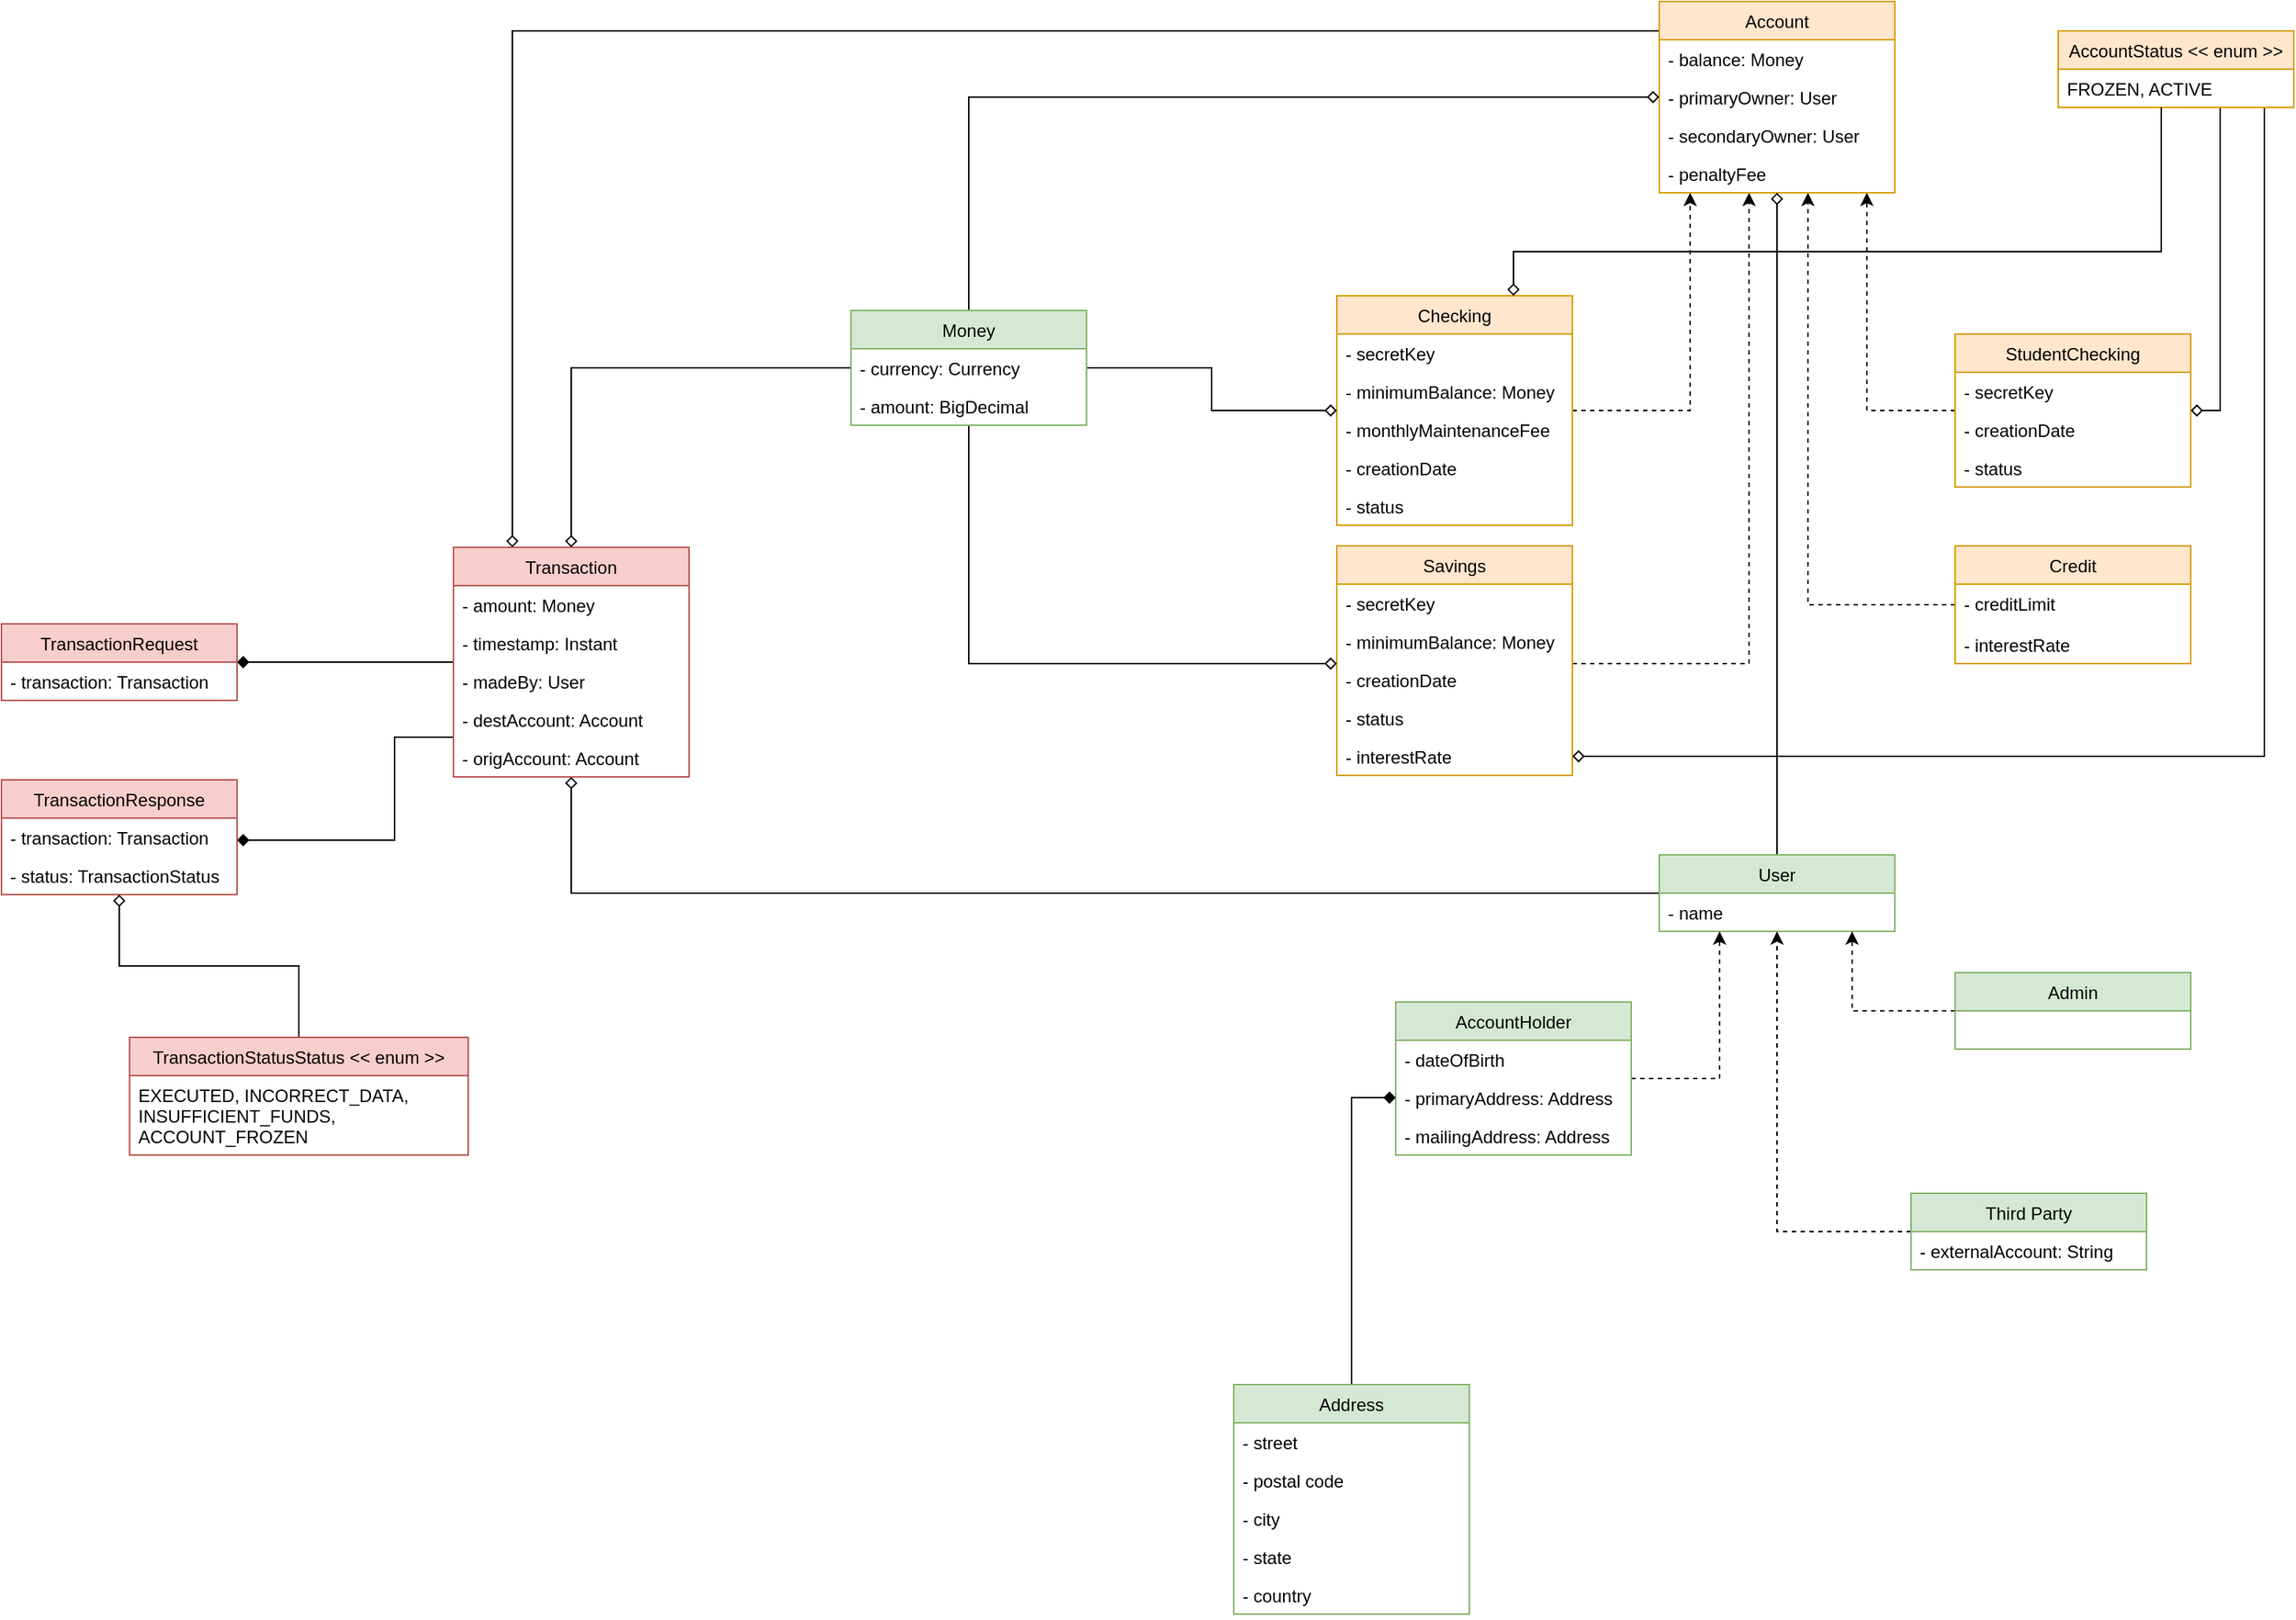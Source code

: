 <mxfile version="20.2.8" type="device"><diagram id="Sgf1eEQoOjnaAbqmSDl3" name="Página-1"><mxGraphModel dx="2626" dy="1212" grid="1" gridSize="10" guides="1" tooltips="1" connect="1" arrows="1" fold="1" page="1" pageScale="1" pageWidth="827" pageHeight="1169" math="0" shadow="0"><root><mxCell id="0"/><mxCell id="1" parent="0"/><mxCell id="IOCd3JjTxtFxD8QaHJHm-75" style="edgeStyle=orthogonalEdgeStyle;rounded=0;orthogonalLoop=1;jettySize=auto;html=1;dashed=1;" parent="1" source="IOCd3JjTxtFxD8QaHJHm-8" target="IOCd3JjTxtFxD8QaHJHm-67" edge="1"><mxGeometry relative="1" as="geometry"><Array as="points"><mxPoint x="320" y="308"/></Array></mxGeometry></mxCell><mxCell id="IOCd3JjTxtFxD8QaHJHm-8" value="Checking" style="swimlane;fontStyle=0;childLayout=stackLayout;horizontal=1;startSize=26;fillColor=#ffe6cc;horizontalStack=0;resizeParent=1;resizeParentMax=0;resizeLast=0;collapsible=1;marginBottom=0;strokeColor=#d79b00;" parent="1" vertex="1"><mxGeometry x="80" y="230" width="160" height="156" as="geometry"/></mxCell><mxCell id="IOCd3JjTxtFxD8QaHJHm-10" value="- secretKey" style="text;strokeColor=none;fillColor=none;align=left;verticalAlign=top;spacingLeft=4;spacingRight=4;overflow=hidden;rotatable=0;points=[[0,0.5],[1,0.5]];portConstraint=eastwest;" parent="IOCd3JjTxtFxD8QaHJHm-8" vertex="1"><mxGeometry y="26" width="160" height="26" as="geometry"/></mxCell><mxCell id="IOCd3JjTxtFxD8QaHJHm-25" value="- minimumBalance: Money" style="text;strokeColor=none;fillColor=none;align=left;verticalAlign=top;spacingLeft=4;spacingRight=4;overflow=hidden;rotatable=0;points=[[0,0.5],[1,0.5]];portConstraint=eastwest;" parent="IOCd3JjTxtFxD8QaHJHm-8" vertex="1"><mxGeometry y="52" width="160" height="26" as="geometry"/></mxCell><mxCell id="IOCd3JjTxtFxD8QaHJHm-27" value="- monthlyMaintenanceFee" style="text;strokeColor=none;fillColor=none;align=left;verticalAlign=top;spacingLeft=4;spacingRight=4;overflow=hidden;rotatable=0;points=[[0,0.5],[1,0.5]];portConstraint=eastwest;" parent="IOCd3JjTxtFxD8QaHJHm-8" vertex="1"><mxGeometry y="78" width="160" height="26" as="geometry"/></mxCell><mxCell id="IOCd3JjTxtFxD8QaHJHm-28" value="- creationDate" style="text;strokeColor=none;fillColor=none;align=left;verticalAlign=top;spacingLeft=4;spacingRight=4;overflow=hidden;rotatable=0;points=[[0,0.5],[1,0.5]];portConstraint=eastwest;" parent="IOCd3JjTxtFxD8QaHJHm-8" vertex="1"><mxGeometry y="104" width="160" height="26" as="geometry"/></mxCell><mxCell id="IOCd3JjTxtFxD8QaHJHm-29" value="- status" style="text;strokeColor=none;fillColor=none;align=left;verticalAlign=top;spacingLeft=4;spacingRight=4;overflow=hidden;rotatable=0;points=[[0,0.5],[1,0.5]];portConstraint=eastwest;" parent="IOCd3JjTxtFxD8QaHJHm-8" vertex="1"><mxGeometry y="130" width="160" height="26" as="geometry"/></mxCell><mxCell id="IOCd3JjTxtFxD8QaHJHm-78" style="edgeStyle=orthogonalEdgeStyle;rounded=0;orthogonalLoop=1;jettySize=auto;html=1;dashed=1;" parent="1" source="IOCd3JjTxtFxD8QaHJHm-30" target="IOCd3JjTxtFxD8QaHJHm-67" edge="1"><mxGeometry relative="1" as="geometry"><Array as="points"><mxPoint x="440" y="308"/></Array></mxGeometry></mxCell><mxCell id="IOCd3JjTxtFxD8QaHJHm-30" value="StudentChecking" style="swimlane;fontStyle=0;childLayout=stackLayout;horizontal=1;startSize=26;fillColor=#ffe6cc;horizontalStack=0;resizeParent=1;resizeParentMax=0;resizeLast=0;collapsible=1;marginBottom=0;strokeColor=#d79b00;" parent="1" vertex="1"><mxGeometry x="500" y="256" width="160" height="104" as="geometry"/></mxCell><mxCell id="IOCd3JjTxtFxD8QaHJHm-32" value="- secretKey" style="text;strokeColor=none;fillColor=none;align=left;verticalAlign=top;spacingLeft=4;spacingRight=4;overflow=hidden;rotatable=0;points=[[0,0.5],[1,0.5]];portConstraint=eastwest;" parent="IOCd3JjTxtFxD8QaHJHm-30" vertex="1"><mxGeometry y="26" width="160" height="26" as="geometry"/></mxCell><mxCell id="IOCd3JjTxtFxD8QaHJHm-38" value="- creationDate" style="text;strokeColor=none;fillColor=none;align=left;verticalAlign=top;spacingLeft=4;spacingRight=4;overflow=hidden;rotatable=0;points=[[0,0.5],[1,0.5]];portConstraint=eastwest;" parent="IOCd3JjTxtFxD8QaHJHm-30" vertex="1"><mxGeometry y="52" width="160" height="26" as="geometry"/></mxCell><mxCell id="IOCd3JjTxtFxD8QaHJHm-39" value="- status" style="text;strokeColor=none;fillColor=none;align=left;verticalAlign=top;spacingLeft=4;spacingRight=4;overflow=hidden;rotatable=0;points=[[0,0.5],[1,0.5]];portConstraint=eastwest;" parent="IOCd3JjTxtFxD8QaHJHm-30" vertex="1"><mxGeometry y="78" width="160" height="26" as="geometry"/></mxCell><mxCell id="IOCd3JjTxtFxD8QaHJHm-76" style="edgeStyle=orthogonalEdgeStyle;rounded=0;orthogonalLoop=1;jettySize=auto;html=1;dashed=1;" parent="1" source="IOCd3JjTxtFxD8QaHJHm-48" target="IOCd3JjTxtFxD8QaHJHm-67" edge="1"><mxGeometry relative="1" as="geometry"><Array as="points"><mxPoint x="360" y="480"/></Array></mxGeometry></mxCell><mxCell id="IOCd3JjTxtFxD8QaHJHm-48" value="Savings" style="swimlane;fontStyle=0;childLayout=stackLayout;horizontal=1;startSize=26;fillColor=#ffe6cc;horizontalStack=0;resizeParent=1;resizeParentMax=0;resizeLast=0;collapsible=1;marginBottom=0;strokeColor=#d79b00;" parent="1" vertex="1"><mxGeometry x="80" y="400" width="160" height="156" as="geometry"/></mxCell><mxCell id="IOCd3JjTxtFxD8QaHJHm-50" value="- secretKey" style="text;strokeColor=none;fillColor=none;align=left;verticalAlign=top;spacingLeft=4;spacingRight=4;overflow=hidden;rotatable=0;points=[[0,0.5],[1,0.5]];portConstraint=eastwest;" parent="IOCd3JjTxtFxD8QaHJHm-48" vertex="1"><mxGeometry y="26" width="160" height="26" as="geometry"/></mxCell><mxCell id="IOCd3JjTxtFxD8QaHJHm-53" value="- minimumBalance: Money" style="text;strokeColor=none;fillColor=none;align=left;verticalAlign=top;spacingLeft=4;spacingRight=4;overflow=hidden;rotatable=0;points=[[0,0.5],[1,0.5]];portConstraint=eastwest;" parent="IOCd3JjTxtFxD8QaHJHm-48" vertex="1"><mxGeometry y="52" width="160" height="26" as="geometry"/></mxCell><mxCell id="IOCd3JjTxtFxD8QaHJHm-56" value="- creationDate" style="text;strokeColor=none;fillColor=none;align=left;verticalAlign=top;spacingLeft=4;spacingRight=4;overflow=hidden;rotatable=0;points=[[0,0.5],[1,0.5]];portConstraint=eastwest;" parent="IOCd3JjTxtFxD8QaHJHm-48" vertex="1"><mxGeometry y="78" width="160" height="26" as="geometry"/></mxCell><mxCell id="IOCd3JjTxtFxD8QaHJHm-57" value="- status" style="text;strokeColor=none;fillColor=none;align=left;verticalAlign=top;spacingLeft=4;spacingRight=4;overflow=hidden;rotatable=0;points=[[0,0.5],[1,0.5]];portConstraint=eastwest;" parent="IOCd3JjTxtFxD8QaHJHm-48" vertex="1"><mxGeometry y="104" width="160" height="26" as="geometry"/></mxCell><mxCell id="IOCd3JjTxtFxD8QaHJHm-58" value="- interestRate" style="text;strokeColor=none;fillColor=none;align=left;verticalAlign=top;spacingLeft=4;spacingRight=4;overflow=hidden;rotatable=0;points=[[0,0.5],[1,0.5]];portConstraint=eastwest;" parent="IOCd3JjTxtFxD8QaHJHm-48" vertex="1"><mxGeometry y="130" width="160" height="26" as="geometry"/></mxCell><mxCell id="IOCd3JjTxtFxD8QaHJHm-77" style="edgeStyle=orthogonalEdgeStyle;rounded=0;orthogonalLoop=1;jettySize=auto;html=1;dashed=1;" parent="1" source="IOCd3JjTxtFxD8QaHJHm-59" target="IOCd3JjTxtFxD8QaHJHm-67" edge="1"><mxGeometry relative="1" as="geometry"><Array as="points"><mxPoint x="400" y="440"/></Array></mxGeometry></mxCell><mxCell id="IOCd3JjTxtFxD8QaHJHm-59" value="Credit" style="swimlane;fontStyle=0;childLayout=stackLayout;horizontal=1;startSize=26;fillColor=#ffe6cc;horizontalStack=0;resizeParent=1;resizeParentMax=0;resizeLast=0;collapsible=1;marginBottom=0;strokeColor=#d79b00;" parent="1" vertex="1"><mxGeometry x="500" y="400" width="160" height="80" as="geometry"/></mxCell><mxCell id="IOCd3JjTxtFxD8QaHJHm-65" value="- creditLimit" style="text;strokeColor=none;fillColor=none;align=left;verticalAlign=top;spacingLeft=4;spacingRight=4;overflow=hidden;rotatable=0;points=[[0,0.5],[1,0.5]];portConstraint=eastwest;" parent="IOCd3JjTxtFxD8QaHJHm-59" vertex="1"><mxGeometry y="26" width="160" height="28" as="geometry"/></mxCell><mxCell id="IOCd3JjTxtFxD8QaHJHm-66" value="- interestRate" style="text;strokeColor=none;fillColor=none;align=left;verticalAlign=top;spacingLeft=4;spacingRight=4;overflow=hidden;rotatable=0;points=[[0,0.5],[1,0.5]];portConstraint=eastwest;" parent="IOCd3JjTxtFxD8QaHJHm-59" vertex="1"><mxGeometry y="54" width="160" height="26" as="geometry"/></mxCell><mxCell id="IOCd3JjTxtFxD8QaHJHm-125" style="edgeStyle=orthogonalEdgeStyle;rounded=0;orthogonalLoop=1;jettySize=auto;html=1;entryX=0.25;entryY=0;entryDx=0;entryDy=0;endArrow=diamond;endFill=0;" parent="1" source="IOCd3JjTxtFxD8QaHJHm-67" target="IOCd3JjTxtFxD8QaHJHm-116" edge="1"><mxGeometry relative="1" as="geometry"><Array as="points"><mxPoint x="-480" y="50"/></Array></mxGeometry></mxCell><mxCell id="IOCd3JjTxtFxD8QaHJHm-67" value="Account" style="swimlane;fontStyle=0;childLayout=stackLayout;horizontal=1;startSize=26;fillColor=#ffe6cc;horizontalStack=0;resizeParent=1;resizeParentMax=0;resizeLast=0;collapsible=1;marginBottom=0;strokeColor=#d79b00;" parent="1" vertex="1"><mxGeometry x="299" y="30" width="160" height="130" as="geometry"/></mxCell><mxCell id="IOCd3JjTxtFxD8QaHJHm-68" value="- balance: Money" style="text;strokeColor=none;fillColor=none;align=left;verticalAlign=top;spacingLeft=4;spacingRight=4;overflow=hidden;rotatable=0;points=[[0,0.5],[1,0.5]];portConstraint=eastwest;" parent="IOCd3JjTxtFxD8QaHJHm-67" vertex="1"><mxGeometry y="26" width="160" height="26" as="geometry"/></mxCell><mxCell id="IOCd3JjTxtFxD8QaHJHm-69" value="- primaryOwner: User" style="text;strokeColor=none;fillColor=none;align=left;verticalAlign=top;spacingLeft=4;spacingRight=4;overflow=hidden;rotatable=0;points=[[0,0.5],[1,0.5]];portConstraint=eastwest;" parent="IOCd3JjTxtFxD8QaHJHm-67" vertex="1"><mxGeometry y="52" width="160" height="26" as="geometry"/></mxCell><mxCell id="IOCd3JjTxtFxD8QaHJHm-70" value="- secondaryOwner: User" style="text;strokeColor=none;fillColor=none;align=left;verticalAlign=top;spacingLeft=4;spacingRight=4;overflow=hidden;rotatable=0;points=[[0,0.5],[1,0.5]];portConstraint=eastwest;" parent="IOCd3JjTxtFxD8QaHJHm-67" vertex="1"><mxGeometry y="78" width="160" height="26" as="geometry"/></mxCell><mxCell id="IOCd3JjTxtFxD8QaHJHm-73" value="- penaltyFee" style="text;strokeColor=none;fillColor=none;align=left;verticalAlign=top;spacingLeft=4;spacingRight=4;overflow=hidden;rotatable=0;points=[[0,0.5],[1,0.5]];portConstraint=eastwest;" parent="IOCd3JjTxtFxD8QaHJHm-67" vertex="1"><mxGeometry y="104" width="160" height="26" as="geometry"/></mxCell><mxCell id="IOCd3JjTxtFxD8QaHJHm-107" style="edgeStyle=orthogonalEdgeStyle;rounded=0;orthogonalLoop=1;jettySize=auto;html=1;endArrow=diamond;endFill=0;" parent="1" source="IOCd3JjTxtFxD8QaHJHm-79" target="IOCd3JjTxtFxD8QaHJHm-67" edge="1"><mxGeometry relative="1" as="geometry"/></mxCell><mxCell id="IOCd3JjTxtFxD8QaHJHm-140" style="edgeStyle=orthogonalEdgeStyle;rounded=0;orthogonalLoop=1;jettySize=auto;html=1;endArrow=diamond;endFill=0;" parent="1" source="IOCd3JjTxtFxD8QaHJHm-79" target="IOCd3JjTxtFxD8QaHJHm-116" edge="1"><mxGeometry relative="1" as="geometry"/></mxCell><mxCell id="IOCd3JjTxtFxD8QaHJHm-79" value="User" style="swimlane;fontStyle=0;childLayout=stackLayout;horizontal=1;startSize=26;fillColor=#d5e8d4;horizontalStack=0;resizeParent=1;resizeParentMax=0;resizeLast=0;collapsible=1;marginBottom=0;strokeColor=#82b366;" parent="1" vertex="1"><mxGeometry x="299" y="610" width="160" height="52" as="geometry"/></mxCell><mxCell id="IOCd3JjTxtFxD8QaHJHm-87" value="- name" style="text;strokeColor=none;fillColor=none;align=left;verticalAlign=top;spacingLeft=4;spacingRight=4;overflow=hidden;rotatable=0;points=[[0,0.5],[1,0.5]];portConstraint=eastwest;" parent="IOCd3JjTxtFxD8QaHJHm-79" vertex="1"><mxGeometry y="26" width="160" height="26" as="geometry"/></mxCell><mxCell id="IOCd3JjTxtFxD8QaHJHm-96" style="edgeStyle=orthogonalEdgeStyle;rounded=0;orthogonalLoop=1;jettySize=auto;html=1;endArrow=classic;endFill=1;dashed=1;" parent="1" source="IOCd3JjTxtFxD8QaHJHm-88" target="IOCd3JjTxtFxD8QaHJHm-79" edge="1"><mxGeometry relative="1" as="geometry"><Array as="points"><mxPoint x="340" y="762"/></Array></mxGeometry></mxCell><mxCell id="IOCd3JjTxtFxD8QaHJHm-88" value="AccountHolder" style="swimlane;fontStyle=0;childLayout=stackLayout;horizontal=1;startSize=26;fillColor=#d5e8d4;horizontalStack=0;resizeParent=1;resizeParentMax=0;resizeLast=0;collapsible=1;marginBottom=0;strokeColor=#82b366;" parent="1" vertex="1"><mxGeometry x="120" y="710" width="160" height="104" as="geometry"/></mxCell><mxCell id="IOCd3JjTxtFxD8QaHJHm-89" value="- dateOfBirth" style="text;strokeColor=none;fillColor=none;align=left;verticalAlign=top;spacingLeft=4;spacingRight=4;overflow=hidden;rotatable=0;points=[[0,0.5],[1,0.5]];portConstraint=eastwest;" parent="IOCd3JjTxtFxD8QaHJHm-88" vertex="1"><mxGeometry y="26" width="160" height="26" as="geometry"/></mxCell><mxCell id="IOCd3JjTxtFxD8QaHJHm-90" value="- primaryAddress: Address" style="text;strokeColor=none;fillColor=none;align=left;verticalAlign=top;spacingLeft=4;spacingRight=4;overflow=hidden;rotatable=0;points=[[0,0.5],[1,0.5]];portConstraint=eastwest;" parent="IOCd3JjTxtFxD8QaHJHm-88" vertex="1"><mxGeometry y="52" width="160" height="26" as="geometry"/></mxCell><mxCell id="IOCd3JjTxtFxD8QaHJHm-91" value="- mailingAddress: Address" style="text;strokeColor=none;fillColor=none;align=left;verticalAlign=top;spacingLeft=4;spacingRight=4;overflow=hidden;rotatable=0;points=[[0,0.5],[1,0.5]];portConstraint=eastwest;" parent="IOCd3JjTxtFxD8QaHJHm-88" vertex="1"><mxGeometry y="78" width="160" height="26" as="geometry"/></mxCell><mxCell id="IOCd3JjTxtFxD8QaHJHm-94" style="edgeStyle=orthogonalEdgeStyle;rounded=0;orthogonalLoop=1;jettySize=auto;html=1;entryX=0;entryY=0.5;entryDx=0;entryDy=0;endArrow=diamond;endFill=1;" parent="1" source="IOCd3JjTxtFxD8QaHJHm-92" target="IOCd3JjTxtFxD8QaHJHm-90" edge="1"><mxGeometry relative="1" as="geometry"/></mxCell><mxCell id="IOCd3JjTxtFxD8QaHJHm-92" value="Address" style="swimlane;fontStyle=0;childLayout=stackLayout;horizontal=1;startSize=26;fillColor=#d5e8d4;horizontalStack=0;resizeParent=1;resizeParentMax=0;resizeLast=0;collapsible=1;marginBottom=0;strokeColor=#82b366;" parent="1" vertex="1"><mxGeometry x="10" y="970" width="160" height="156" as="geometry"/></mxCell><mxCell id="IOCd3JjTxtFxD8QaHJHm-93" value="- street" style="text;strokeColor=none;fillColor=none;align=left;verticalAlign=top;spacingLeft=4;spacingRight=4;overflow=hidden;rotatable=0;points=[[0,0.5],[1,0.5]];portConstraint=eastwest;" parent="IOCd3JjTxtFxD8QaHJHm-92" vertex="1"><mxGeometry y="26" width="160" height="26" as="geometry"/></mxCell><mxCell id="IOCd3JjTxtFxD8QaHJHm-103" value="- postal code" style="text;strokeColor=none;fillColor=none;align=left;verticalAlign=top;spacingLeft=4;spacingRight=4;overflow=hidden;rotatable=0;points=[[0,0.5],[1,0.5]];portConstraint=eastwest;" parent="IOCd3JjTxtFxD8QaHJHm-92" vertex="1"><mxGeometry y="52" width="160" height="26" as="geometry"/></mxCell><mxCell id="IOCd3JjTxtFxD8QaHJHm-104" value="- city" style="text;strokeColor=none;fillColor=none;align=left;verticalAlign=top;spacingLeft=4;spacingRight=4;overflow=hidden;rotatable=0;points=[[0,0.5],[1,0.5]];portConstraint=eastwest;" parent="IOCd3JjTxtFxD8QaHJHm-92" vertex="1"><mxGeometry y="78" width="160" height="26" as="geometry"/></mxCell><mxCell id="IOCd3JjTxtFxD8QaHJHm-105" value="- state" style="text;strokeColor=none;fillColor=none;align=left;verticalAlign=top;spacingLeft=4;spacingRight=4;overflow=hidden;rotatable=0;points=[[0,0.5],[1,0.5]];portConstraint=eastwest;" parent="IOCd3JjTxtFxD8QaHJHm-92" vertex="1"><mxGeometry y="104" width="160" height="26" as="geometry"/></mxCell><mxCell id="IOCd3JjTxtFxD8QaHJHm-106" value="- country" style="text;strokeColor=none;fillColor=none;align=left;verticalAlign=top;spacingLeft=4;spacingRight=4;overflow=hidden;rotatable=0;points=[[0,0.5],[1,0.5]];portConstraint=eastwest;" parent="IOCd3JjTxtFxD8QaHJHm-92" vertex="1"><mxGeometry y="130" width="160" height="26" as="geometry"/></mxCell><mxCell id="IOCd3JjTxtFxD8QaHJHm-99" style="edgeStyle=orthogonalEdgeStyle;rounded=0;orthogonalLoop=1;jettySize=auto;html=1;dashed=1;endArrow=classic;endFill=1;" parent="1" source="IOCd3JjTxtFxD8QaHJHm-97" target="IOCd3JjTxtFxD8QaHJHm-79" edge="1"><mxGeometry relative="1" as="geometry"><Array as="points"><mxPoint x="430" y="716"/></Array></mxGeometry></mxCell><mxCell id="IOCd3JjTxtFxD8QaHJHm-97" value="Admin" style="swimlane;fontStyle=0;childLayout=stackLayout;horizontal=1;startSize=26;fillColor=#d5e8d4;horizontalStack=0;resizeParent=1;resizeParentMax=0;resizeLast=0;collapsible=1;marginBottom=0;strokeColor=#82b366;" parent="1" vertex="1"><mxGeometry x="500" y="690" width="160" height="52" as="geometry"/></mxCell><mxCell id="IOCd3JjTxtFxD8QaHJHm-101" style="edgeStyle=orthogonalEdgeStyle;rounded=0;orthogonalLoop=1;jettySize=auto;html=1;dashed=1;endArrow=classic;endFill=1;" parent="1" source="IOCd3JjTxtFxD8QaHJHm-100" target="IOCd3JjTxtFxD8QaHJHm-79" edge="1"><mxGeometry relative="1" as="geometry"/></mxCell><mxCell id="IOCd3JjTxtFxD8QaHJHm-100" value="Third Party" style="swimlane;fontStyle=0;childLayout=stackLayout;horizontal=1;startSize=26;fillColor=#d5e8d4;horizontalStack=0;resizeParent=1;resizeParentMax=0;resizeLast=0;collapsible=1;marginBottom=0;strokeColor=#82b366;" parent="1" vertex="1"><mxGeometry x="470" y="840" width="160" height="52" as="geometry"/></mxCell><mxCell id="IOCd3JjTxtFxD8QaHJHm-102" value="- externalAccount: String" style="text;strokeColor=none;fillColor=none;align=left;verticalAlign=top;spacingLeft=4;spacingRight=4;overflow=hidden;rotatable=0;points=[[0,0.5],[1,0.5]];portConstraint=eastwest;" parent="IOCd3JjTxtFxD8QaHJHm-100" vertex="1"><mxGeometry y="26" width="160" height="26" as="geometry"/></mxCell><mxCell id="IOCd3JjTxtFxD8QaHJHm-113" style="edgeStyle=orthogonalEdgeStyle;rounded=0;orthogonalLoop=1;jettySize=auto;html=1;endArrow=diamond;endFill=0;" parent="1" source="IOCd3JjTxtFxD8QaHJHm-108" target="IOCd3JjTxtFxD8QaHJHm-8" edge="1"><mxGeometry relative="1" as="geometry"/></mxCell><mxCell id="IOCd3JjTxtFxD8QaHJHm-114" style="edgeStyle=orthogonalEdgeStyle;rounded=0;orthogonalLoop=1;jettySize=auto;html=1;endArrow=diamond;endFill=0;" parent="1" source="IOCd3JjTxtFxD8QaHJHm-108" target="IOCd3JjTxtFxD8QaHJHm-48" edge="1"><mxGeometry relative="1" as="geometry"><Array as="points"><mxPoint x="-170" y="480"/></Array></mxGeometry></mxCell><mxCell id="IOCd3JjTxtFxD8QaHJHm-115" style="edgeStyle=orthogonalEdgeStyle;rounded=0;orthogonalLoop=1;jettySize=auto;html=1;endArrow=diamond;endFill=0;" parent="1" source="IOCd3JjTxtFxD8QaHJHm-108" target="IOCd3JjTxtFxD8QaHJHm-67" edge="1"><mxGeometry relative="1" as="geometry"><Array as="points"><mxPoint x="-170" y="95"/></Array></mxGeometry></mxCell><mxCell id="IOCd3JjTxtFxD8QaHJHm-124" style="edgeStyle=orthogonalEdgeStyle;rounded=0;orthogonalLoop=1;jettySize=auto;html=1;entryX=0.5;entryY=0;entryDx=0;entryDy=0;endArrow=diamond;endFill=0;" parent="1" source="IOCd3JjTxtFxD8QaHJHm-108" target="IOCd3JjTxtFxD8QaHJHm-116" edge="1"><mxGeometry relative="1" as="geometry"/></mxCell><mxCell id="IOCd3JjTxtFxD8QaHJHm-108" value="Money" style="swimlane;fontStyle=0;childLayout=stackLayout;horizontal=1;startSize=26;fillColor=#d5e8d4;horizontalStack=0;resizeParent=1;resizeParentMax=0;resizeLast=0;collapsible=1;marginBottom=0;strokeColor=#82b366;" parent="1" vertex="1"><mxGeometry x="-250" y="240" width="160" height="78" as="geometry"/></mxCell><mxCell id="IOCd3JjTxtFxD8QaHJHm-109" value="- currency: Currency" style="text;strokeColor=none;fillColor=none;align=left;verticalAlign=top;spacingLeft=4;spacingRight=4;overflow=hidden;rotatable=0;points=[[0,0.5],[1,0.5]];portConstraint=eastwest;" parent="IOCd3JjTxtFxD8QaHJHm-108" vertex="1"><mxGeometry y="26" width="160" height="26" as="geometry"/></mxCell><mxCell id="IOCd3JjTxtFxD8QaHJHm-110" value="- amount: BigDecimal" style="text;strokeColor=none;fillColor=none;align=left;verticalAlign=top;spacingLeft=4;spacingRight=4;overflow=hidden;rotatable=0;points=[[0,0.5],[1,0.5]];portConstraint=eastwest;" parent="IOCd3JjTxtFxD8QaHJHm-108" vertex="1"><mxGeometry y="52" width="160" height="26" as="geometry"/></mxCell><mxCell id="kCnH4NlS0gqb_7QBWFYC-7" style="edgeStyle=orthogonalEdgeStyle;rounded=0;orthogonalLoop=1;jettySize=auto;html=1;endArrow=diamond;endFill=1;" edge="1" parent="1" source="IOCd3JjTxtFxD8QaHJHm-116" target="kCnH4NlS0gqb_7QBWFYC-1"><mxGeometry relative="1" as="geometry"/></mxCell><mxCell id="kCnH4NlS0gqb_7QBWFYC-14" style="edgeStyle=orthogonalEdgeStyle;rounded=0;orthogonalLoop=1;jettySize=auto;html=1;endArrow=diamond;endFill=1;" edge="1" parent="1" source="IOCd3JjTxtFxD8QaHJHm-116" target="kCnH4NlS0gqb_7QBWFYC-8"><mxGeometry relative="1" as="geometry"><Array as="points"><mxPoint x="-560" y="530"/><mxPoint x="-560" y="600"/></Array></mxGeometry></mxCell><mxCell id="IOCd3JjTxtFxD8QaHJHm-116" value="Transaction" style="swimlane;fontStyle=0;childLayout=stackLayout;horizontal=1;startSize=26;fillColor=#f8cecc;horizontalStack=0;resizeParent=1;resizeParentMax=0;resizeLast=0;collapsible=1;marginBottom=0;strokeColor=#b85450;" parent="1" vertex="1"><mxGeometry x="-520" y="401" width="160" height="156" as="geometry"/></mxCell><mxCell id="IOCd3JjTxtFxD8QaHJHm-117" value="- amount: Money" style="text;strokeColor=none;fillColor=none;align=left;verticalAlign=top;spacingLeft=4;spacingRight=4;overflow=hidden;rotatable=0;points=[[0,0.5],[1,0.5]];portConstraint=eastwest;" parent="IOCd3JjTxtFxD8QaHJHm-116" vertex="1"><mxGeometry y="26" width="160" height="26" as="geometry"/></mxCell><mxCell id="IOCd3JjTxtFxD8QaHJHm-119" value="- timestamp: Instant" style="text;strokeColor=none;fillColor=none;align=left;verticalAlign=top;spacingLeft=4;spacingRight=4;overflow=hidden;rotatable=0;points=[[0,0.5],[1,0.5]];portConstraint=eastwest;" parent="IOCd3JjTxtFxD8QaHJHm-116" vertex="1"><mxGeometry y="52" width="160" height="26" as="geometry"/></mxCell><mxCell id="IOCd3JjTxtFxD8QaHJHm-120" value="- madeBy: User" style="text;strokeColor=none;fillColor=none;align=left;verticalAlign=top;spacingLeft=4;spacingRight=4;overflow=hidden;rotatable=0;points=[[0,0.5],[1,0.5]];portConstraint=eastwest;" parent="IOCd3JjTxtFxD8QaHJHm-116" vertex="1"><mxGeometry y="78" width="160" height="26" as="geometry"/></mxCell><mxCell id="IOCd3JjTxtFxD8QaHJHm-121" value="- destAccount: Account" style="text;strokeColor=none;fillColor=none;align=left;verticalAlign=top;spacingLeft=4;spacingRight=4;overflow=hidden;rotatable=0;points=[[0,0.5],[1,0.5]];portConstraint=eastwest;" parent="IOCd3JjTxtFxD8QaHJHm-116" vertex="1"><mxGeometry y="104" width="160" height="26" as="geometry"/></mxCell><mxCell id="IOCd3JjTxtFxD8QaHJHm-123" value="- origAccount: Account" style="text;strokeColor=none;fillColor=none;align=left;verticalAlign=top;spacingLeft=4;spacingRight=4;overflow=hidden;rotatable=0;points=[[0,0.5],[1,0.5]];portConstraint=eastwest;" parent="IOCd3JjTxtFxD8QaHJHm-116" vertex="1"><mxGeometry y="130" width="160" height="26" as="geometry"/></mxCell><mxCell id="IOCd3JjTxtFxD8QaHJHm-137" style="edgeStyle=orthogonalEdgeStyle;rounded=0;orthogonalLoop=1;jettySize=auto;html=1;entryX=1;entryY=0.5;entryDx=0;entryDy=0;endArrow=diamond;endFill=0;" parent="1" source="IOCd3JjTxtFxD8QaHJHm-129" target="IOCd3JjTxtFxD8QaHJHm-58" edge="1"><mxGeometry relative="1" as="geometry"><Array as="points"><mxPoint x="710" y="543"/></Array></mxGeometry></mxCell><mxCell id="IOCd3JjTxtFxD8QaHJHm-138" style="edgeStyle=orthogonalEdgeStyle;rounded=0;orthogonalLoop=1;jettySize=auto;html=1;endArrow=diamond;endFill=0;" parent="1" source="IOCd3JjTxtFxD8QaHJHm-129" target="IOCd3JjTxtFxD8QaHJHm-30" edge="1"><mxGeometry relative="1" as="geometry"><Array as="points"><mxPoint x="680" y="308"/></Array></mxGeometry></mxCell><mxCell id="IOCd3JjTxtFxD8QaHJHm-129" value="AccountStatus &lt;&lt; enum &gt;&gt;" style="swimlane;fontStyle=0;childLayout=stackLayout;horizontal=1;startSize=26;fillColor=#ffe6cc;horizontalStack=0;resizeParent=1;resizeParentMax=0;resizeLast=0;collapsible=1;marginBottom=0;strokeColor=#d79b00;" parent="1" vertex="1"><mxGeometry x="570" y="50" width="160" height="52" as="geometry"/></mxCell><mxCell id="IOCd3JjTxtFxD8QaHJHm-130" value="FROZEN, ACTIVE" style="text;strokeColor=none;fillColor=none;align=left;verticalAlign=top;spacingLeft=4;spacingRight=4;overflow=hidden;rotatable=0;points=[[0,0.5],[1,0.5]];portConstraint=eastwest;" parent="IOCd3JjTxtFxD8QaHJHm-129" vertex="1"><mxGeometry y="26" width="160" height="26" as="geometry"/></mxCell><mxCell id="IOCd3JjTxtFxD8QaHJHm-136" style="edgeStyle=orthogonalEdgeStyle;rounded=0;orthogonalLoop=1;jettySize=auto;html=1;entryX=0.75;entryY=0;entryDx=0;entryDy=0;endArrow=diamond;endFill=0;" parent="1" source="IOCd3JjTxtFxD8QaHJHm-130" target="IOCd3JjTxtFxD8QaHJHm-8" edge="1"><mxGeometry relative="1" as="geometry"><Array as="points"><mxPoint x="640" y="200"/><mxPoint x="200" y="200"/></Array></mxGeometry></mxCell><mxCell id="kCnH4NlS0gqb_7QBWFYC-1" value="TransactionRequest" style="swimlane;fontStyle=0;childLayout=stackLayout;horizontal=1;startSize=26;fillColor=#f8cecc;horizontalStack=0;resizeParent=1;resizeParentMax=0;resizeLast=0;collapsible=1;marginBottom=0;strokeColor=#b85450;" vertex="1" parent="1"><mxGeometry x="-827" y="453" width="160" height="52" as="geometry"/></mxCell><mxCell id="kCnH4NlS0gqb_7QBWFYC-2" value="- transaction: Transaction" style="text;strokeColor=none;fillColor=none;align=left;verticalAlign=top;spacingLeft=4;spacingRight=4;overflow=hidden;rotatable=0;points=[[0,0.5],[1,0.5]];portConstraint=eastwest;" vertex="1" parent="kCnH4NlS0gqb_7QBWFYC-1"><mxGeometry y="26" width="160" height="26" as="geometry"/></mxCell><mxCell id="kCnH4NlS0gqb_7QBWFYC-8" value="TransactionResponse" style="swimlane;fontStyle=0;childLayout=stackLayout;horizontal=1;startSize=26;fillColor=#f8cecc;horizontalStack=0;resizeParent=1;resizeParentMax=0;resizeLast=0;collapsible=1;marginBottom=0;strokeColor=#b85450;" vertex="1" parent="1"><mxGeometry x="-827" y="559" width="160" height="78" as="geometry"/></mxCell><mxCell id="kCnH4NlS0gqb_7QBWFYC-9" value="- transaction: Transaction" style="text;strokeColor=none;fillColor=none;align=left;verticalAlign=top;spacingLeft=4;spacingRight=4;overflow=hidden;rotatable=0;points=[[0,0.5],[1,0.5]];portConstraint=eastwest;" vertex="1" parent="kCnH4NlS0gqb_7QBWFYC-8"><mxGeometry y="26" width="160" height="26" as="geometry"/></mxCell><mxCell id="kCnH4NlS0gqb_7QBWFYC-10" value="- status: TransactionStatus" style="text;strokeColor=none;fillColor=none;align=left;verticalAlign=top;spacingLeft=4;spacingRight=4;overflow=hidden;rotatable=0;points=[[0,0.5],[1,0.5]];portConstraint=eastwest;" vertex="1" parent="kCnH4NlS0gqb_7QBWFYC-8"><mxGeometry y="52" width="160" height="26" as="geometry"/></mxCell><mxCell id="kCnH4NlS0gqb_7QBWFYC-13" style="edgeStyle=orthogonalEdgeStyle;rounded=0;orthogonalLoop=1;jettySize=auto;html=1;endArrow=diamond;endFill=0;" edge="1" parent="1" source="kCnH4NlS0gqb_7QBWFYC-11" target="kCnH4NlS0gqb_7QBWFYC-8"><mxGeometry relative="1" as="geometry"/></mxCell><mxCell id="kCnH4NlS0gqb_7QBWFYC-11" value="TransactionStatusStatus &lt;&lt; enum &gt;&gt;" style="swimlane;fontStyle=0;childLayout=stackLayout;horizontal=1;startSize=26;fillColor=#f8cecc;horizontalStack=0;resizeParent=1;resizeParentMax=0;resizeLast=0;collapsible=1;marginBottom=0;strokeColor=#b85450;" vertex="1" parent="1"><mxGeometry x="-740" y="734" width="230" height="80" as="geometry"/></mxCell><mxCell id="kCnH4NlS0gqb_7QBWFYC-12" value="EXECUTED, INCORRECT_DATA,&#10;INSUFFICIENT_FUNDS,&#10;ACCOUNT_FROZEN" style="text;strokeColor=none;fillColor=none;align=left;verticalAlign=top;spacingLeft=4;spacingRight=4;overflow=hidden;rotatable=0;points=[[0,0.5],[1,0.5]];portConstraint=eastwest;" vertex="1" parent="kCnH4NlS0gqb_7QBWFYC-11"><mxGeometry y="26" width="230" height="54" as="geometry"/></mxCell></root></mxGraphModel></diagram></mxfile>